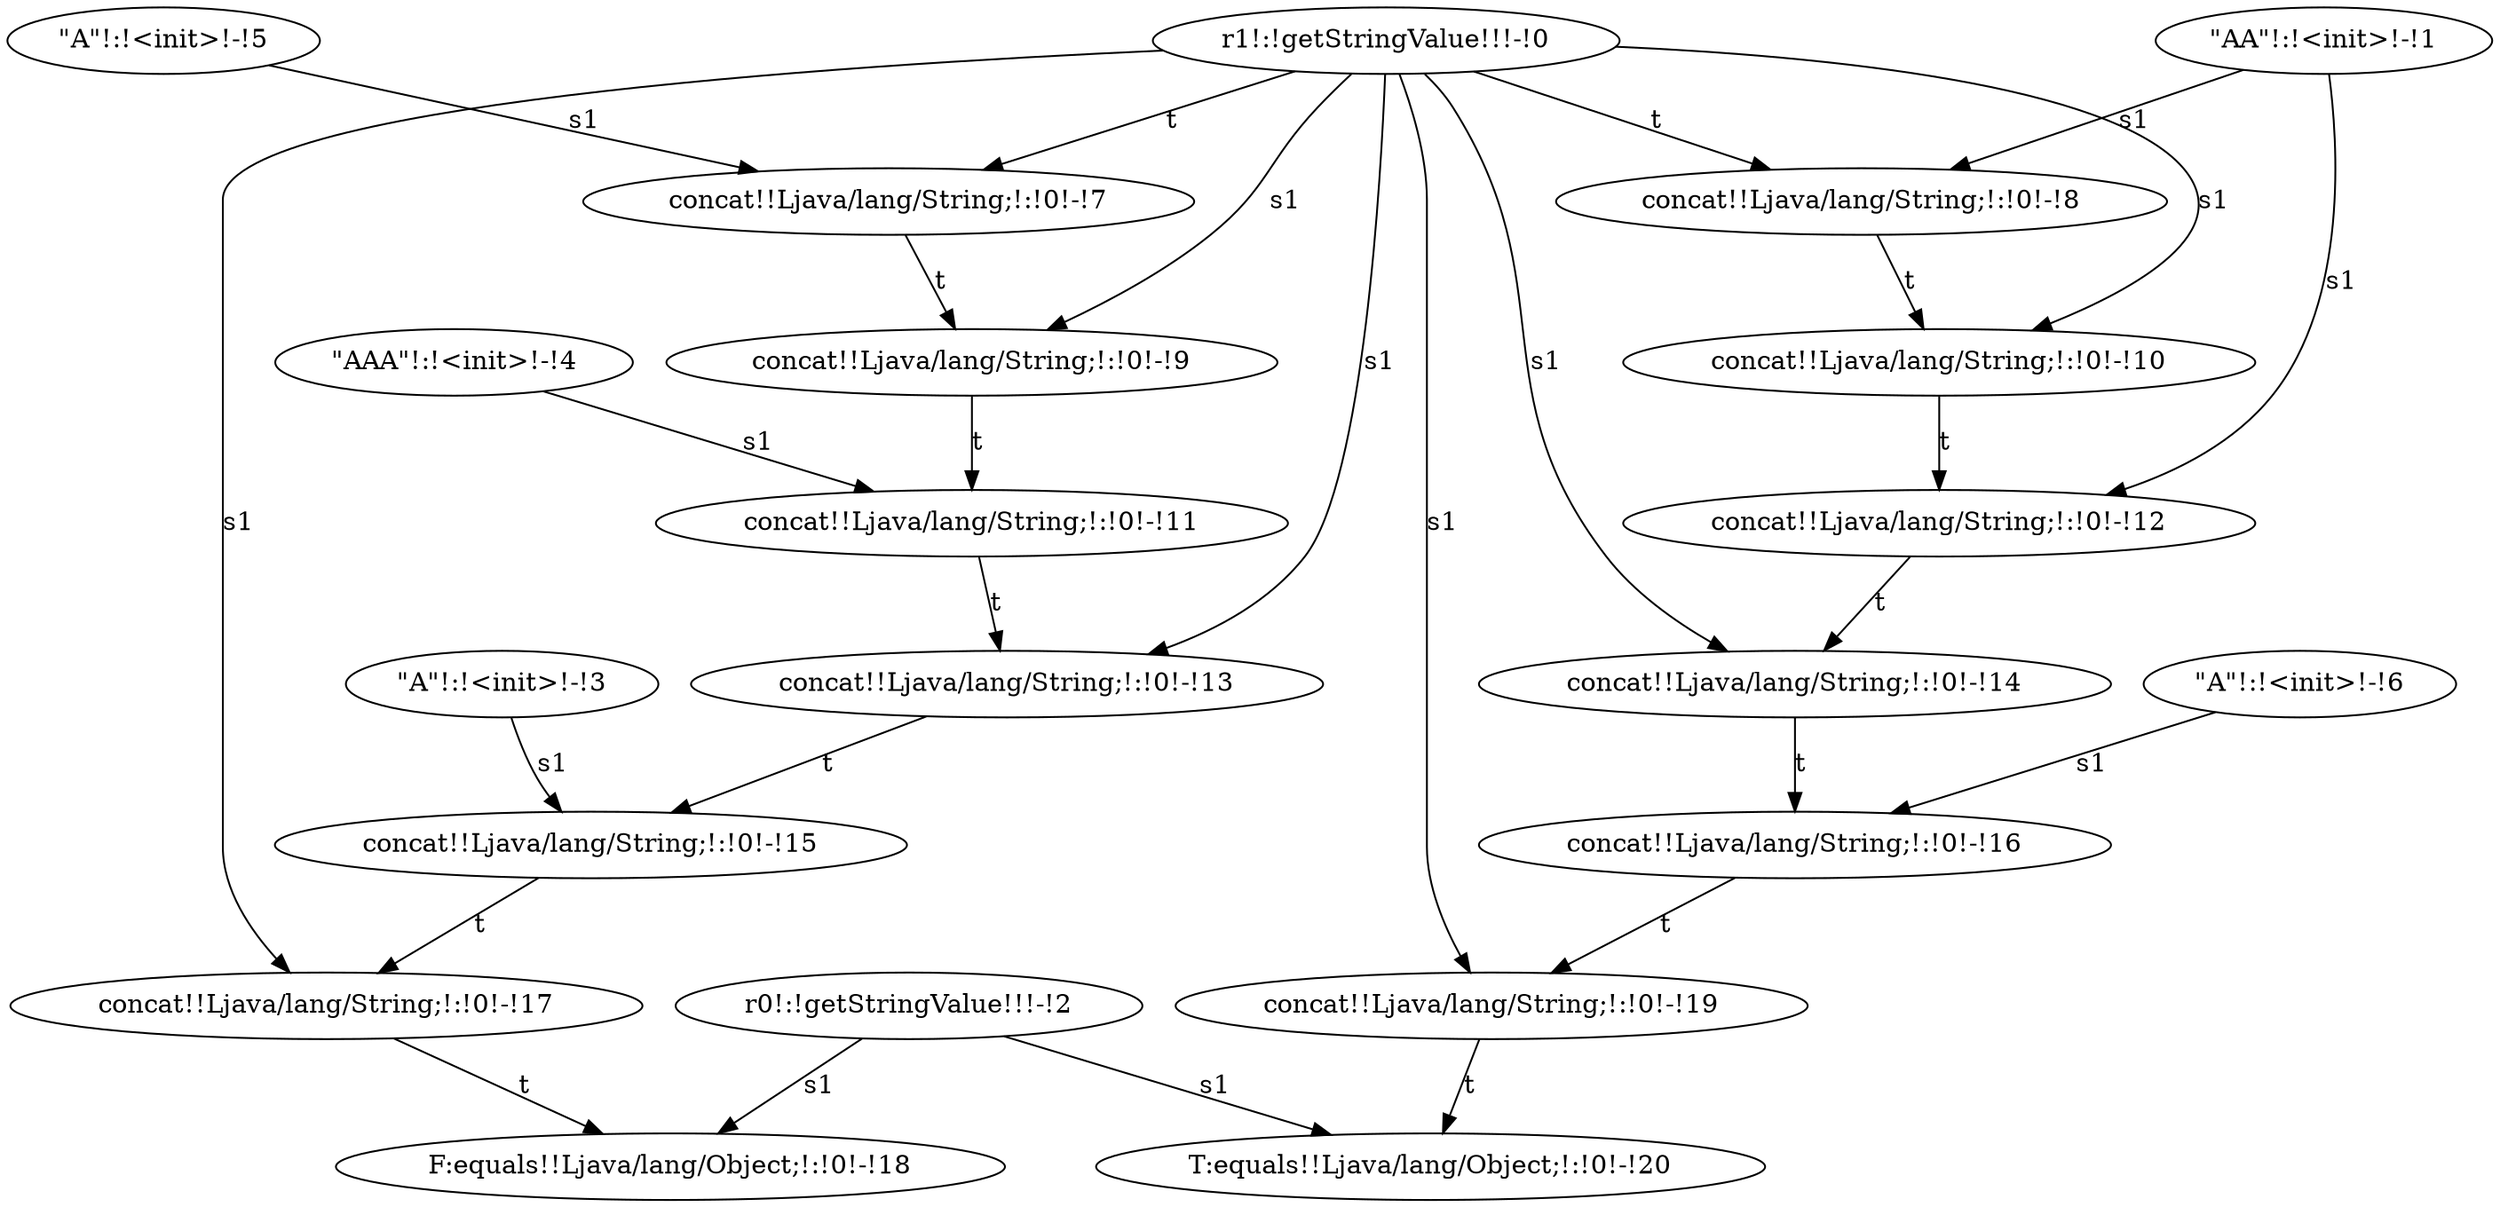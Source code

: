 digraph G {
  7 [ label="concat!!Ljava/lang/String;!:!0!-!7" ];
  0 [ label="r1!:!getStringValue!!!-!0" ];
  11 [ label="concat!!Ljava/lang/String;!:!0!-!11" ];
  19 [ label="concat!!Ljava/lang/String;!:!0!-!19" ];
  16 [ label="concat!!Ljava/lang/String;!:!0!-!16" ];
  5 [ label="\"A\"!:!<init>!-!5" ];
  2 [ label="r0!:!getStringValue!!!-!2" ];
  3 [ label="\"A\"!:!<init>!-!3" ];
  17 [ label="concat!!Ljava/lang/String;!:!0!-!17" ];
  9 [ label="concat!!Ljava/lang/String;!:!0!-!9" ];
  4 [ label="\"AAA\"!:!<init>!-!4" ];
  13 [ label="concat!!Ljava/lang/String;!:!0!-!13" ];
  18 [ label="F:equals!!Ljava/lang/Object;!:!0!-!18" ];
  15 [ label="concat!!Ljava/lang/String;!:!0!-!15" ];
  10 [ label="concat!!Ljava/lang/String;!:!0!-!10" ];
  1 [ label="\"AA\"!:!<init>!-!1" ];
  12 [ label="concat!!Ljava/lang/String;!:!0!-!12" ];
  8 [ label="concat!!Ljava/lang/String;!:!0!-!8" ];
  6 [ label="\"A\"!:!<init>!-!6" ];
  20 [ label="T:equals!!Ljava/lang/Object;!:!0!-!20" ];
  14 [ label="concat!!Ljava/lang/String;!:!0!-!14" ];
  0 -> 17 [ label="s1" ];
  15 -> 17 [ label="t" ];
  2 -> 18 [ label="s1" ];
  17 -> 18 [ label="t" ];
  0 -> 19 [ label="s1" ];
  16 -> 19 [ label="t" ];
  2 -> 20 [ label="s1" ];
  19 -> 20 [ label="t" ];
  3 -> 15 [ label="s1" ];
  13 -> 15 [ label="t" ];
  0 -> 13 [ label="s1" ];
  11 -> 13 [ label="t" ];
  4 -> 11 [ label="s1" ];
  9 -> 11 [ label="t" ];
  0 -> 9 [ label="s1" ];
  7 -> 9 [ label="t" ];
  5 -> 7 [ label="s1" ];
  0 -> 7 [ label="t" ];
  6 -> 16 [ label="s1" ];
  14 -> 16 [ label="t" ];
  0 -> 14 [ label="s1" ];
  12 -> 14 [ label="t" ];
  1 -> 12 [ label="s1" ];
  10 -> 12 [ label="t" ];
  0 -> 10 [ label="s1" ];
  8 -> 10 [ label="t" ];
  1 -> 8 [ label="s1" ];
  0 -> 8 [ label="t" ];
}
